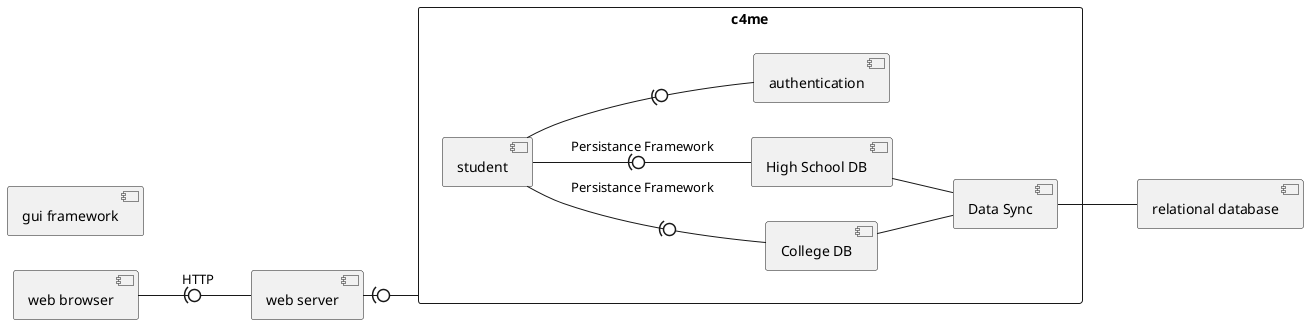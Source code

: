 @startuml

left to right direction

component "web browser" as wb
component "web server" as ws
component "gui framework" as gui
component "relational database" as rdb
' component "persistance framework" as fram 

rectangle c4me {
    component "College DB" as col
    component "High School DB" as hs 
    component "student" as stud 
    component "authentication" as auth 
    component "Data Sync" as ds 
}

wb -(0- ws : HTTP
ws -(0- c4me 
stud -(0- hs : Persistance Framework
stud -(0- col : Persistance Framework
stud -(0- auth
hs -- ds
col -- ds
ds -- rdb


@enduml
